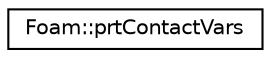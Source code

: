 digraph "Graphical Class Hierarchy"
{
 // LATEX_PDF_SIZE
  edge [fontname="Helvetica",fontsize="10",labelfontname="Helvetica",labelfontsize="10"];
  node [fontname="Helvetica",fontsize="10",shape=record];
  rankdir="LR";
  Node0 [label="Foam::prtContactVars",height=0.2,width=0.4,color="black", fillcolor="white", style="filled",URL="$structFoam_1_1prtContactVars.html",tooltip=" "];
}
